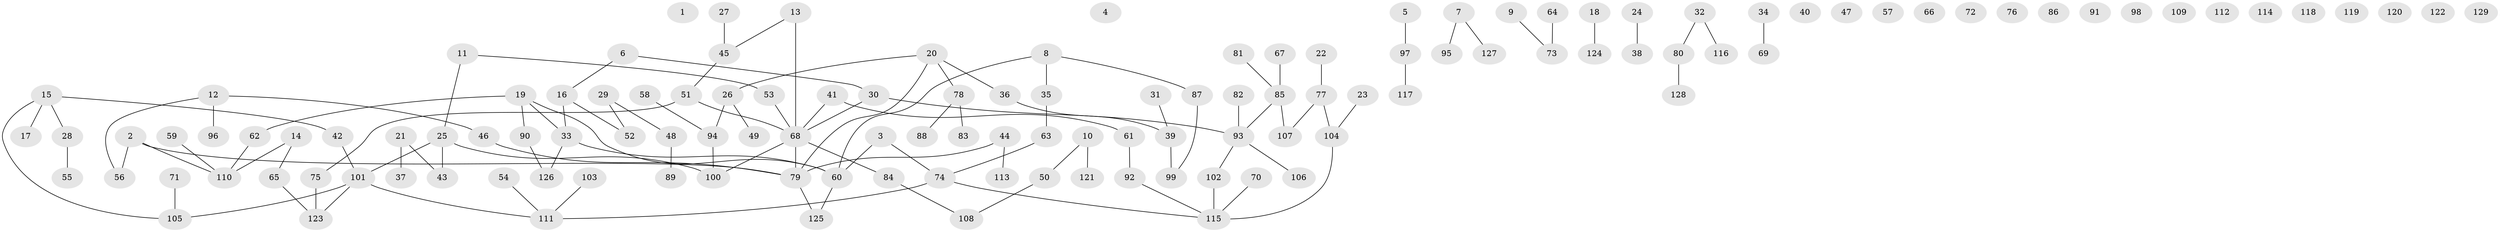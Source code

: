 // Generated by graph-tools (version 1.1) at 2025/12/03/09/25 04:12:53]
// undirected, 129 vertices, 119 edges
graph export_dot {
graph [start="1"]
  node [color=gray90,style=filled];
  1;
  2;
  3;
  4;
  5;
  6;
  7;
  8;
  9;
  10;
  11;
  12;
  13;
  14;
  15;
  16;
  17;
  18;
  19;
  20;
  21;
  22;
  23;
  24;
  25;
  26;
  27;
  28;
  29;
  30;
  31;
  32;
  33;
  34;
  35;
  36;
  37;
  38;
  39;
  40;
  41;
  42;
  43;
  44;
  45;
  46;
  47;
  48;
  49;
  50;
  51;
  52;
  53;
  54;
  55;
  56;
  57;
  58;
  59;
  60;
  61;
  62;
  63;
  64;
  65;
  66;
  67;
  68;
  69;
  70;
  71;
  72;
  73;
  74;
  75;
  76;
  77;
  78;
  79;
  80;
  81;
  82;
  83;
  84;
  85;
  86;
  87;
  88;
  89;
  90;
  91;
  92;
  93;
  94;
  95;
  96;
  97;
  98;
  99;
  100;
  101;
  102;
  103;
  104;
  105;
  106;
  107;
  108;
  109;
  110;
  111;
  112;
  113;
  114;
  115;
  116;
  117;
  118;
  119;
  120;
  121;
  122;
  123;
  124;
  125;
  126;
  127;
  128;
  129;
  2 -- 56;
  2 -- 79;
  2 -- 110;
  3 -- 60;
  3 -- 74;
  5 -- 97;
  6 -- 16;
  6 -- 30;
  7 -- 95;
  7 -- 127;
  8 -- 35;
  8 -- 60;
  8 -- 87;
  9 -- 73;
  10 -- 50;
  10 -- 121;
  11 -- 25;
  11 -- 53;
  12 -- 46;
  12 -- 56;
  12 -- 96;
  13 -- 45;
  13 -- 68;
  14 -- 65;
  14 -- 110;
  15 -- 17;
  15 -- 28;
  15 -- 42;
  15 -- 105;
  16 -- 33;
  16 -- 52;
  18 -- 124;
  19 -- 33;
  19 -- 60;
  19 -- 62;
  19 -- 90;
  20 -- 26;
  20 -- 36;
  20 -- 78;
  20 -- 79;
  21 -- 37;
  21 -- 43;
  22 -- 77;
  23 -- 104;
  24 -- 38;
  25 -- 43;
  25 -- 100;
  25 -- 101;
  26 -- 49;
  26 -- 94;
  27 -- 45;
  28 -- 55;
  29 -- 48;
  29 -- 52;
  30 -- 68;
  30 -- 93;
  31 -- 39;
  32 -- 80;
  32 -- 116;
  33 -- 60;
  33 -- 126;
  34 -- 69;
  35 -- 63;
  36 -- 39;
  39 -- 99;
  41 -- 61;
  41 -- 68;
  42 -- 101;
  44 -- 79;
  44 -- 113;
  45 -- 51;
  46 -- 79;
  48 -- 89;
  50 -- 108;
  51 -- 68;
  51 -- 75;
  53 -- 68;
  54 -- 111;
  58 -- 94;
  59 -- 110;
  60 -- 125;
  61 -- 92;
  62 -- 110;
  63 -- 74;
  64 -- 73;
  65 -- 123;
  67 -- 85;
  68 -- 79;
  68 -- 84;
  68 -- 100;
  70 -- 115;
  71 -- 105;
  74 -- 111;
  74 -- 115;
  75 -- 123;
  77 -- 104;
  77 -- 107;
  78 -- 83;
  78 -- 88;
  79 -- 125;
  80 -- 128;
  81 -- 85;
  82 -- 93;
  84 -- 108;
  85 -- 93;
  85 -- 107;
  87 -- 99;
  90 -- 126;
  92 -- 115;
  93 -- 102;
  93 -- 106;
  94 -- 100;
  97 -- 117;
  101 -- 105;
  101 -- 111;
  101 -- 123;
  102 -- 115;
  103 -- 111;
  104 -- 115;
}
